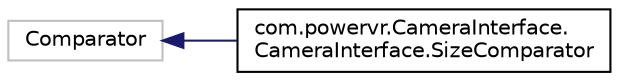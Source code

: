 digraph "Graphical Class Hierarchy"
{
  edge [fontname="Helvetica",fontsize="10",labelfontname="Helvetica",labelfontsize="10"];
  node [fontname="Helvetica",fontsize="10",shape=record];
  rankdir="LR";
  Node1 [label="Comparator",height=0.2,width=0.4,color="grey75", fillcolor="white", style="filled"];
  Node1 -> Node2 [dir="back",color="midnightblue",fontsize="10",style="solid",fontname="Helvetica"];
  Node2 [label="com.powervr.CameraInterface.\lCameraInterface.SizeComparator",height=0.2,width=0.4,color="black", fillcolor="white", style="filled",URL="$classcom_1_1powervr_1_1_camera_interface_1_1_camera_interface_1_1_size_comparator.html"];
}
